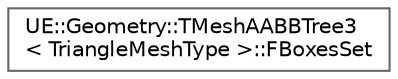 digraph "Graphical Class Hierarchy"
{
 // INTERACTIVE_SVG=YES
 // LATEX_PDF_SIZE
  bgcolor="transparent";
  edge [fontname=Helvetica,fontsize=10,labelfontname=Helvetica,labelfontsize=10];
  node [fontname=Helvetica,fontsize=10,shape=box,height=0.2,width=0.4];
  rankdir="LR";
  Node0 [id="Node000000",label="UE::Geometry::TMeshAABBTree3\l\< TriangleMeshType \>::FBoxesSet",height=0.2,width=0.4,color="grey40", fillcolor="white", style="filled",URL="$d0/d94/structUE_1_1Geometry_1_1TMeshAABBTree3_1_1FBoxesSet.html",tooltip=" "];
}
